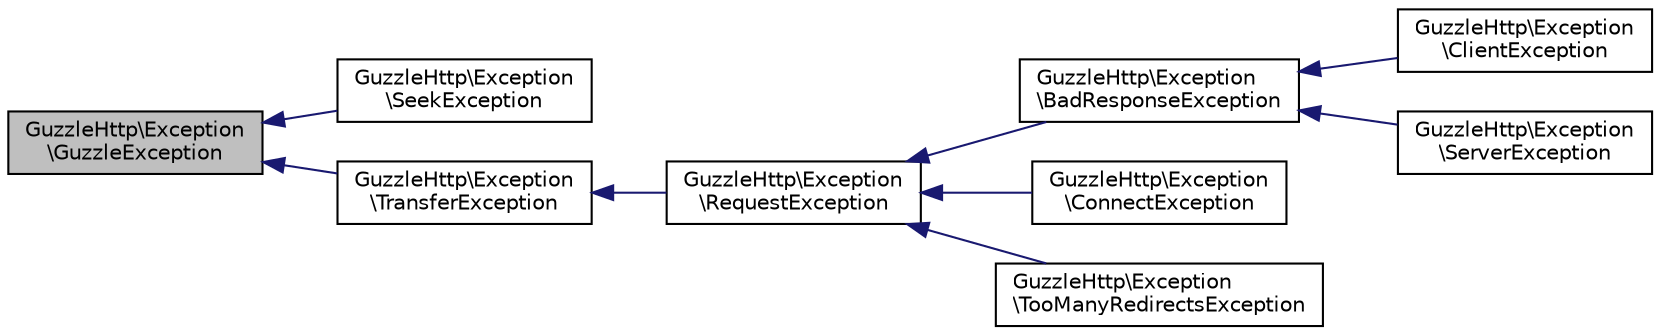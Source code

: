 digraph "GuzzleHttp\Exception\GuzzleException"
{
  edge [fontname="Helvetica",fontsize="10",labelfontname="Helvetica",labelfontsize="10"];
  node [fontname="Helvetica",fontsize="10",shape=record];
  rankdir="LR";
  Node0 [label="GuzzleHttp\\Exception\l\\GuzzleException",height=0.2,width=0.4,color="black", fillcolor="grey75", style="filled", fontcolor="black"];
  Node0 -> Node1 [dir="back",color="midnightblue",fontsize="10",style="solid",fontname="Helvetica"];
  Node1 [label="GuzzleHttp\\Exception\l\\SeekException",height=0.2,width=0.4,color="black", fillcolor="white", style="filled",URL="$classGuzzleHttp_1_1Exception_1_1SeekException.html"];
  Node0 -> Node2 [dir="back",color="midnightblue",fontsize="10",style="solid",fontname="Helvetica"];
  Node2 [label="GuzzleHttp\\Exception\l\\TransferException",height=0.2,width=0.4,color="black", fillcolor="white", style="filled",URL="$classGuzzleHttp_1_1Exception_1_1TransferException.html"];
  Node2 -> Node3 [dir="back",color="midnightblue",fontsize="10",style="solid",fontname="Helvetica"];
  Node3 [label="GuzzleHttp\\Exception\l\\RequestException",height=0.2,width=0.4,color="black", fillcolor="white", style="filled",URL="$classGuzzleHttp_1_1Exception_1_1RequestException.html"];
  Node3 -> Node4 [dir="back",color="midnightblue",fontsize="10",style="solid",fontname="Helvetica"];
  Node4 [label="GuzzleHttp\\Exception\l\\BadResponseException",height=0.2,width=0.4,color="black", fillcolor="white", style="filled",URL="$classGuzzleHttp_1_1Exception_1_1BadResponseException.html"];
  Node4 -> Node5 [dir="back",color="midnightblue",fontsize="10",style="solid",fontname="Helvetica"];
  Node5 [label="GuzzleHttp\\Exception\l\\ClientException",height=0.2,width=0.4,color="black", fillcolor="white", style="filled",URL="$classGuzzleHttp_1_1Exception_1_1ClientException.html"];
  Node4 -> Node6 [dir="back",color="midnightblue",fontsize="10",style="solid",fontname="Helvetica"];
  Node6 [label="GuzzleHttp\\Exception\l\\ServerException",height=0.2,width=0.4,color="black", fillcolor="white", style="filled",URL="$classGuzzleHttp_1_1Exception_1_1ServerException.html"];
  Node3 -> Node7 [dir="back",color="midnightblue",fontsize="10",style="solid",fontname="Helvetica"];
  Node7 [label="GuzzleHttp\\Exception\l\\ConnectException",height=0.2,width=0.4,color="black", fillcolor="white", style="filled",URL="$classGuzzleHttp_1_1Exception_1_1ConnectException.html"];
  Node3 -> Node8 [dir="back",color="midnightblue",fontsize="10",style="solid",fontname="Helvetica"];
  Node8 [label="GuzzleHttp\\Exception\l\\TooManyRedirectsException",height=0.2,width=0.4,color="black", fillcolor="white", style="filled",URL="$classGuzzleHttp_1_1Exception_1_1TooManyRedirectsException.html"];
}
